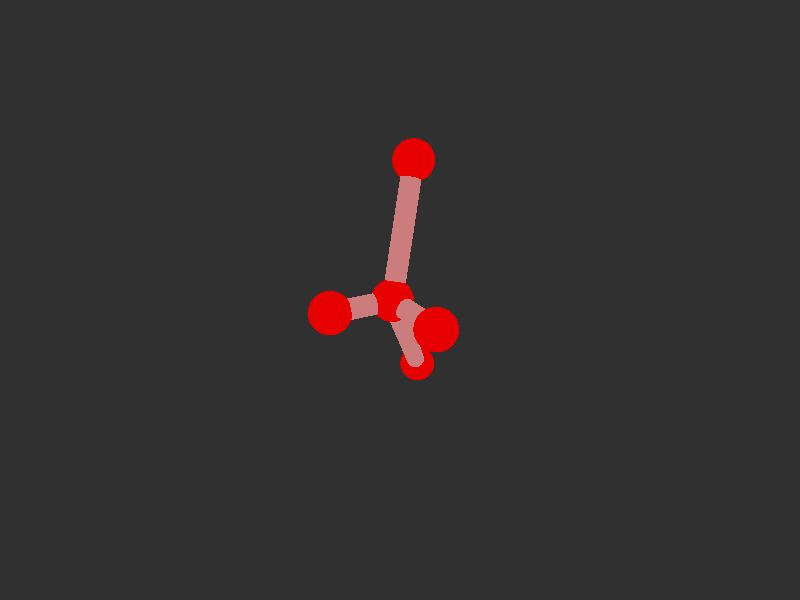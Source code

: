 #version 3.7; 
    global_settings { assumed_gamma 1.0 }
    

    camera {
    location  <20, 20, 20>
    right     x*image_width/image_height
    look_at   <0, 0, 0>
    angle 58
    }

    background { color rgb<1,1,1>*0.03 }


    light_source { <-20, 30, -25> color red 0.6 green 0.6 blue 0.6 }
    light_source { < 20, 30, -25> color red 0.6 green 0.6 blue 0.6 }
    
    #declare m = 1;
    union {

    union {
    sphere { m*<0.9025483503720255,0.6256805875661142,0.39951414394358375>, 1 }        
    sphere {  m*<1.1461009922757939,0.6785627371939897,3.3891416463237682>, 1 }
    sphere {  m*<3.6393481813383297,0.6785627371939895,-0.828140562166849>, 1 }
    sphere {  m*<-2.5239465402961105,5.905184124589598,-1.6264451748050137>, 1}
    sphere { m*<-3.8499067644188876,-7.711751217605936,-2.409772711853832>, 1 }    

        pigment { color rgb<0.8,0,0>  }
    finish { ambient 0.1 diffuse 0.7 phong 1 }
    }    
    union {
    cylinder { m*<1.1461009922757939,0.6785627371939897,3.3891416463237682>, <0.9025483503720255,0.6256805875661142,0.39951414394358375>, 0.5 }
    cylinder { m*<3.6393481813383297,0.6785627371939895,-0.828140562166849>, <0.9025483503720255,0.6256805875661142,0.39951414394358375>, 0.5}
    cylinder { m*<-2.5239465402961105,5.905184124589598,-1.6264451748050137>, <0.9025483503720255,0.6256805875661142,0.39951414394358375>, 0.5 }
    cylinder {  m*<-3.8499067644188876,-7.711751217605936,-2.409772711853832>, <0.9025483503720255,0.6256805875661142,0.39951414394358375>, 0.5}

    pigment { color rgb<0.6,.2,.2>  }
    finish { ambient 0.1 diffuse 0.7 phong 1 }    
    }
    
    // rotate <0, 0, 0>
    }
    #version 3.7; 
    global_settings { assumed_gamma 1.0 }
    

    camera {
    location  <20, 20, 20>
    right     x*image_width/image_height
    look_at   <0, 0, 0>
    angle 58
    }

    background { color rgb<1,1,1>*0.03 }


    light_source { <-20, 30, -25> color red 0.6 green 0.6 blue 0.6 }
    light_source { < 20, 30, -25> color red 0.6 green 0.6 blue 0.6 }
    
    #declare m = 1;
    union {

    union {
    sphere { m*<0.9025483503720255,0.6256805875661142,0.39951414394358375>, 1 }        
    sphere {  m*<1.1461009922757939,0.6785627371939897,3.3891416463237682>, 1 }
    sphere {  m*<3.6393481813383297,0.6785627371939895,-0.828140562166849>, 1 }
    sphere {  m*<-2.5239465402961105,5.905184124589598,-1.6264451748050137>, 1}
    sphere { m*<-3.8499067644188876,-7.711751217605936,-2.409772711853832>, 1 }    

        pigment { color rgb<0.8,0,0>  }
    finish { ambient 0.1 diffuse 0.7 phong 1 }
    }    
    union {
    cylinder { m*<1.1461009922757939,0.6785627371939897,3.3891416463237682>, <0.9025483503720255,0.6256805875661142,0.39951414394358375>, 0.5 }
    cylinder { m*<3.6393481813383297,0.6785627371939895,-0.828140562166849>, <0.9025483503720255,0.6256805875661142,0.39951414394358375>, 0.5}
    cylinder { m*<-2.5239465402961105,5.905184124589598,-1.6264451748050137>, <0.9025483503720255,0.6256805875661142,0.39951414394358375>, 0.5 }
    cylinder {  m*<-3.8499067644188876,-7.711751217605936,-2.409772711853832>, <0.9025483503720255,0.6256805875661142,0.39951414394358375>, 0.5}

    pigment { color rgb<0.6,.2,.2>  }
    finish { ambient 0.1 diffuse 0.7 phong 1 }    
    }
    
    // rotate <0, 0, 0>
    }
    